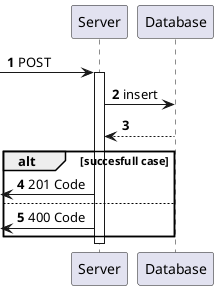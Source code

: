 @startuml
'http://plantuml.com/skinparam.html
autonumber 1

participant Server
participant Database

[-> Server: POST
activate Server
    Server -> Database: insert
    Database --> Server
    alt succesfull case
        [<- Server: 201 Code 
    else 
        [<- Server: 400 Code 
    end
deactivate Server

@enduml